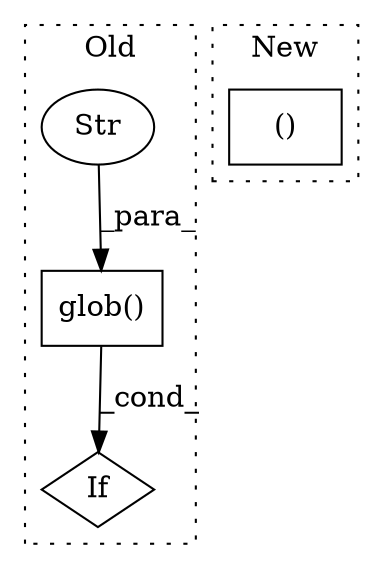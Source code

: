 digraph G {
subgraph cluster0 {
1 [label="glob()" a="75" s="1923,1944" l="14,1" shape="box"];
3 [label="If" a="96" s="1960" l="3" shape="diamond"];
4 [label="Str" a="66" s="1937" l="7" shape="ellipse"];
label = "Old";
style="dotted";
}
subgraph cluster1 {
2 [label="()" a="54" s="1619" l="13" shape="box"];
label = "New";
style="dotted";
}
1 -> 3 [label="_cond_"];
4 -> 1 [label="_para_"];
}